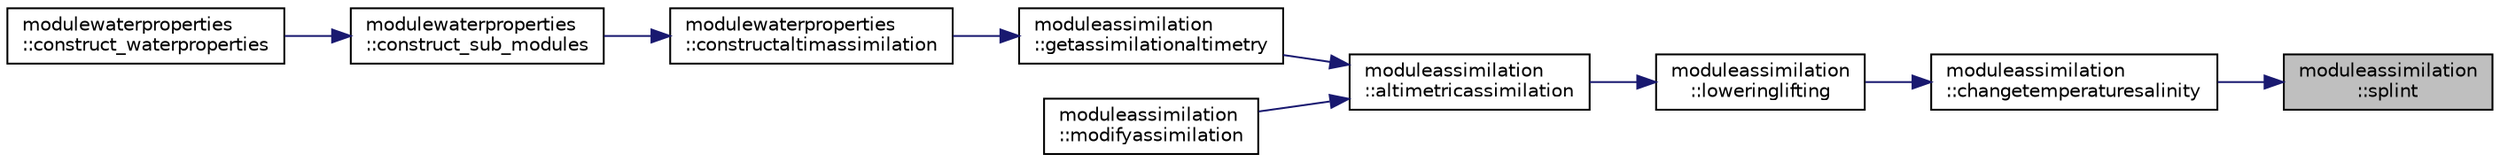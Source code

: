 digraph "moduleassimilation::splint"
{
 // LATEX_PDF_SIZE
  edge [fontname="Helvetica",fontsize="10",labelfontname="Helvetica",labelfontsize="10"];
  node [fontname="Helvetica",fontsize="10",shape=record];
  rankdir="RL";
  Node1 [label="moduleassimilation\l::splint",height=0.2,width=0.4,color="black", fillcolor="grey75", style="filled", fontcolor="black",tooltip=" "];
  Node1 -> Node2 [dir="back",color="midnightblue",fontsize="10",style="solid"];
  Node2 [label="moduleassimilation\l::changetemperaturesalinity",height=0.2,width=0.4,color="black", fillcolor="white", style="filled",URL="$namespacemoduleassimilation.html#a689487c17f9fdb64311b351530c9244a",tooltip=" "];
  Node2 -> Node3 [dir="back",color="midnightblue",fontsize="10",style="solid"];
  Node3 [label="moduleassimilation\l::loweringlifting",height=0.2,width=0.4,color="black", fillcolor="white", style="filled",URL="$namespacemoduleassimilation.html#adb4698b9b7aa680222581e31452094dc",tooltip=" "];
  Node3 -> Node4 [dir="back",color="midnightblue",fontsize="10",style="solid"];
  Node4 [label="moduleassimilation\l::altimetricassimilation",height=0.2,width=0.4,color="black", fillcolor="white", style="filled",URL="$namespacemoduleassimilation.html#af392c1f06d8b730776cfb5680aaf95cb",tooltip=" "];
  Node4 -> Node5 [dir="back",color="midnightblue",fontsize="10",style="solid"];
  Node5 [label="moduleassimilation\l::getassimilationaltimetry",height=0.2,width=0.4,color="black", fillcolor="white", style="filled",URL="$namespacemoduleassimilation.html#ae8923d911da53170ca8bc79256ecfaee",tooltip=" "];
  Node5 -> Node6 [dir="back",color="midnightblue",fontsize="10",style="solid"];
  Node6 [label="modulewaterproperties\l::constructaltimassimilation",height=0.2,width=0.4,color="black", fillcolor="white", style="filled",URL="$namespacemodulewaterproperties.html#ac1893e82a87294024a1db3f0c2a7a842",tooltip=" "];
  Node6 -> Node7 [dir="back",color="midnightblue",fontsize="10",style="solid"];
  Node7 [label="modulewaterproperties\l::construct_sub_modules",height=0.2,width=0.4,color="black", fillcolor="white", style="filled",URL="$namespacemodulewaterproperties.html#aef459b24af9c748df5b5fb96dc4292bb",tooltip=" "];
  Node7 -> Node8 [dir="back",color="midnightblue",fontsize="10",style="solid"];
  Node8 [label="modulewaterproperties\l::construct_waterproperties",height=0.2,width=0.4,color="black", fillcolor="white", style="filled",URL="$namespacemodulewaterproperties.html#abdc50448d524670a6f3f7c9901324efc",tooltip=" "];
  Node4 -> Node9 [dir="back",color="midnightblue",fontsize="10",style="solid"];
  Node9 [label="moduleassimilation\l::modifyassimilation",height=0.2,width=0.4,color="black", fillcolor="white", style="filled",URL="$namespacemoduleassimilation.html#a5932eaba41c6bd73ade2cb009b3824e8",tooltip=" "];
}
